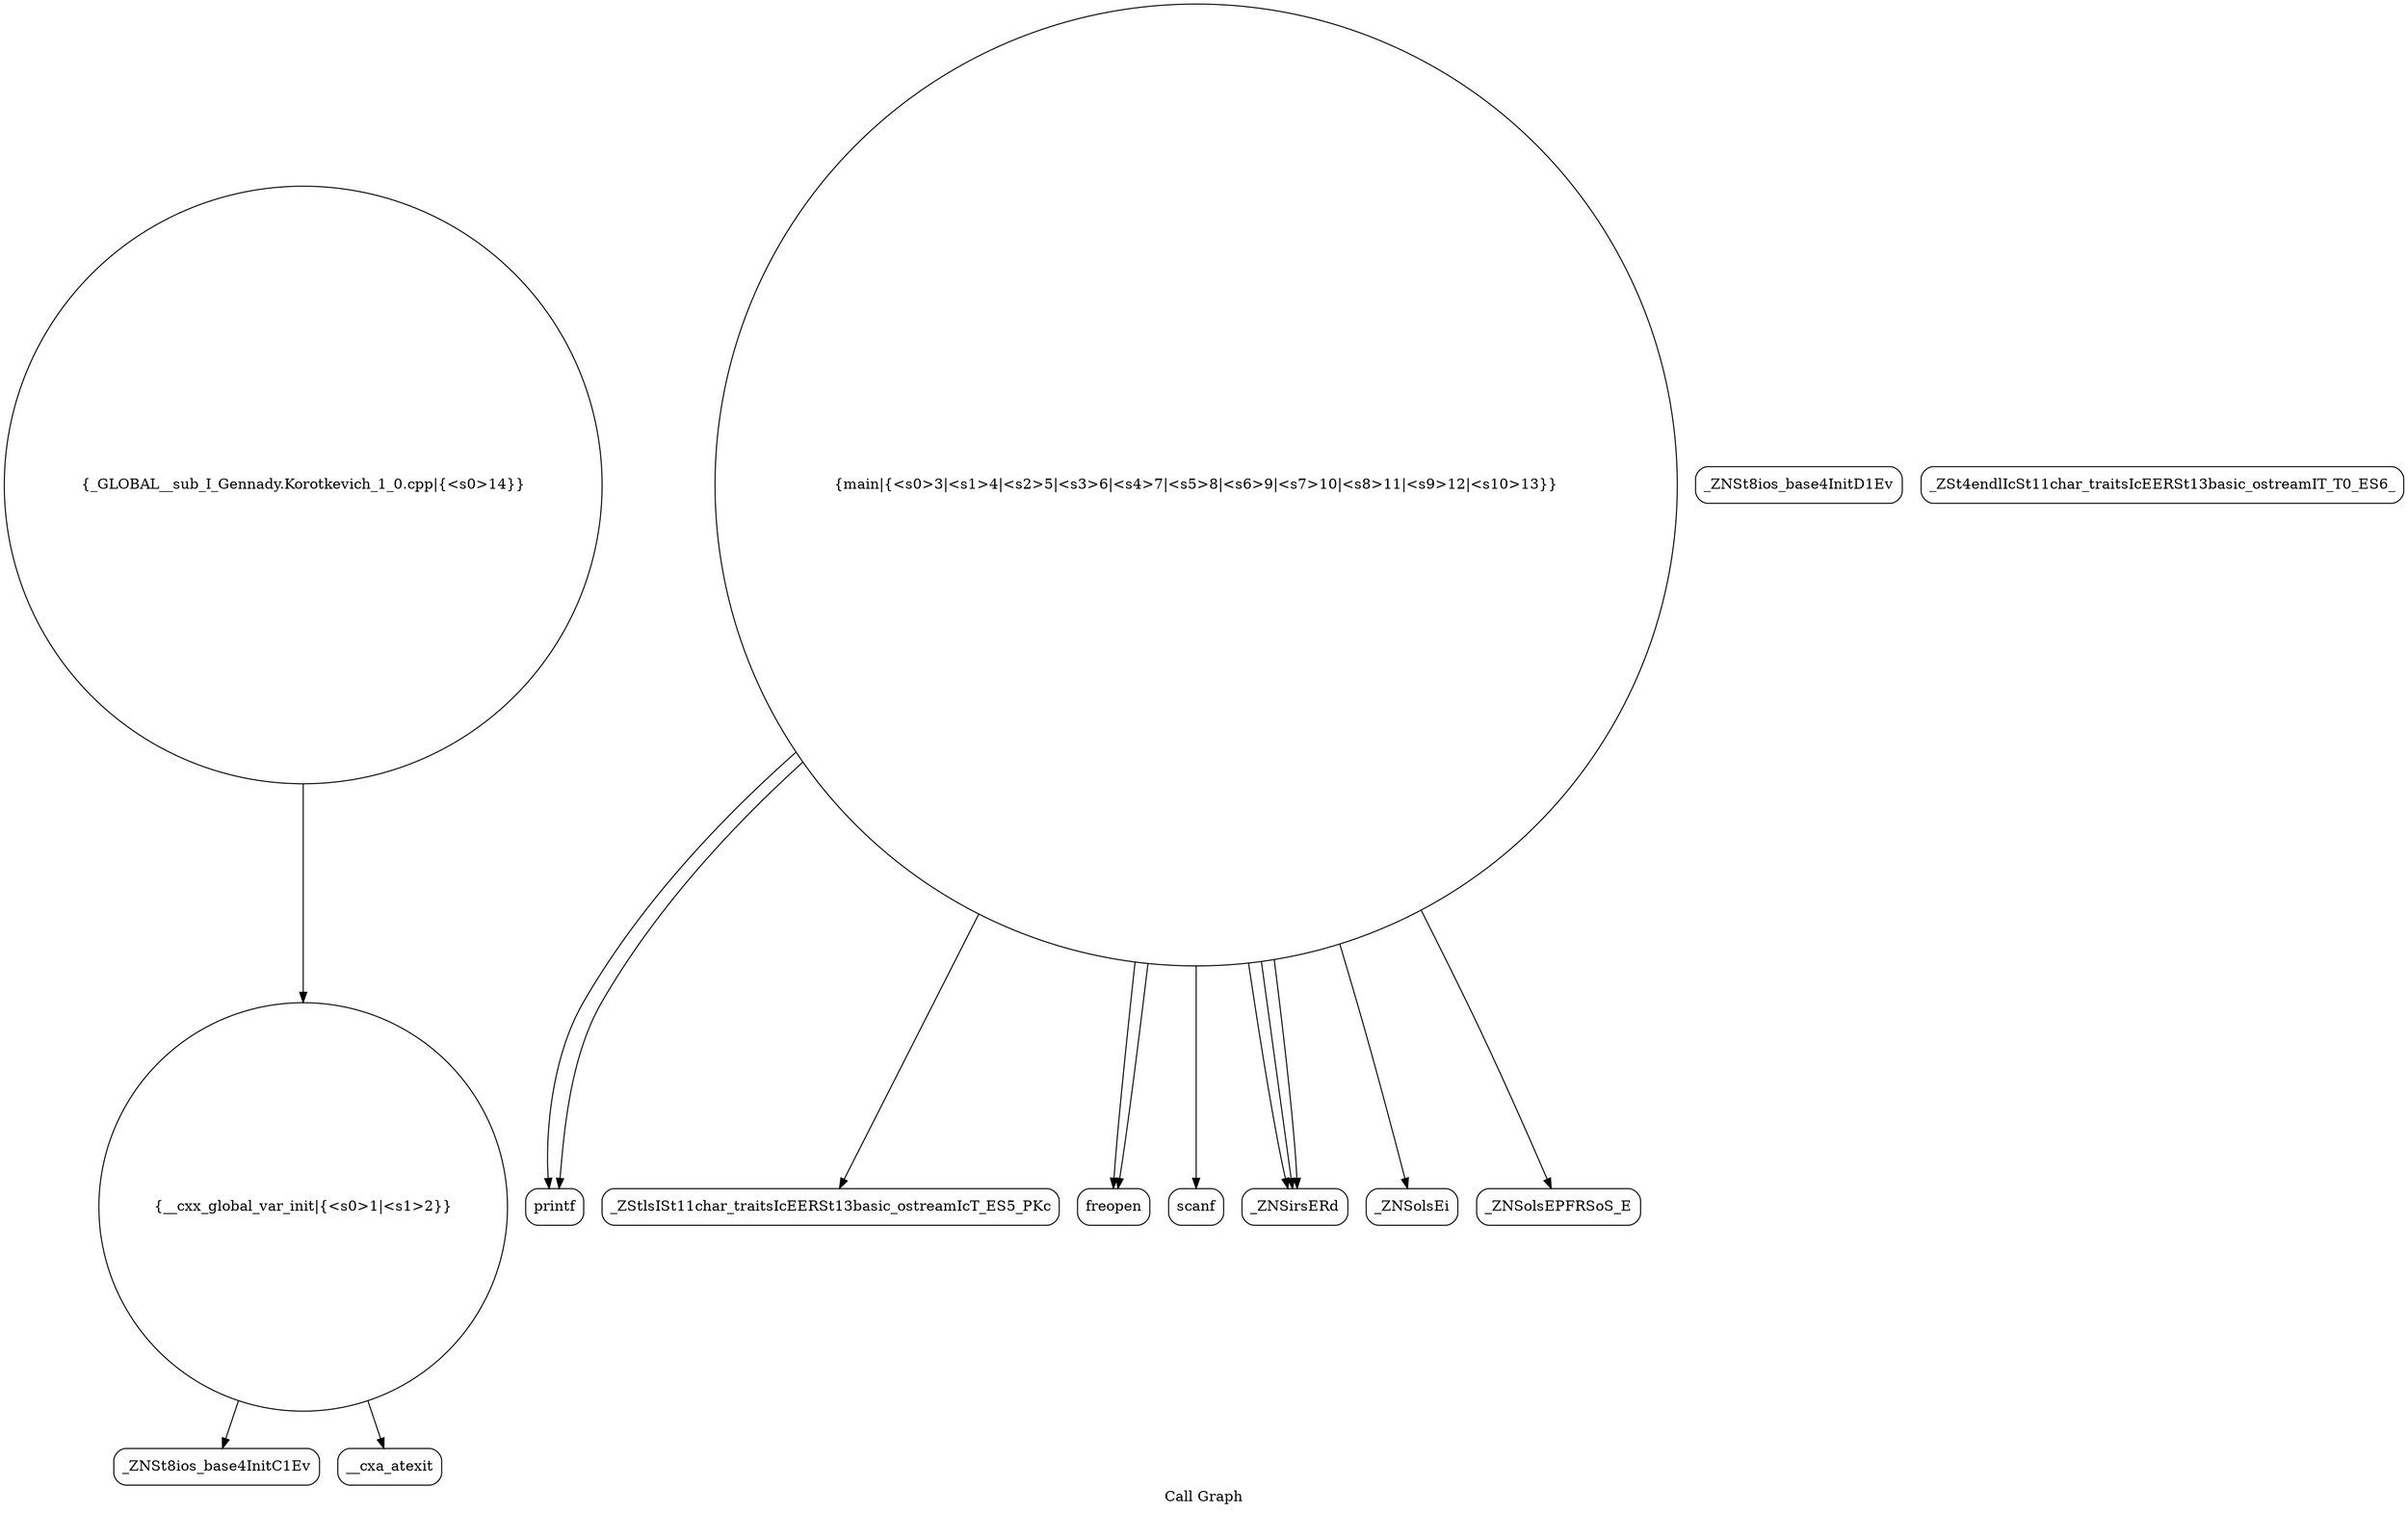 digraph "Call Graph" {
	label="Call Graph";

	Node0x562e04f20fe0 [shape=record,shape=circle,label="{__cxx_global_var_init|{<s0>1|<s1>2}}"];
	Node0x562e04f20fe0:s0 -> Node0x562e04f21470[color=black];
	Node0x562e04f20fe0:s1 -> Node0x562e04f21570[color=black];
	Node0x562e04f21770 [shape=record,shape=Mrecord,label="{printf}"];
	Node0x562e04f214f0 [shape=record,shape=Mrecord,label="{_ZNSt8ios_base4InitD1Ev}"];
	Node0x562e04f21870 [shape=record,shape=Mrecord,label="{_ZStlsISt11char_traitsIcEERSt13basic_ostreamIcT_ES5_PKc}"];
	Node0x562e04f215f0 [shape=record,shape=circle,label="{main|{<s0>3|<s1>4|<s2>5|<s3>6|<s4>7|<s5>8|<s6>9|<s7>10|<s8>11|<s9>12|<s10>13}}"];
	Node0x562e04f215f0:s0 -> Node0x562e04f21670[color=black];
	Node0x562e04f215f0:s1 -> Node0x562e04f21670[color=black];
	Node0x562e04f215f0:s2 -> Node0x562e04f216f0[color=black];
	Node0x562e04f215f0:s3 -> Node0x562e04f21770[color=black];
	Node0x562e04f215f0:s4 -> Node0x562e04f217f0[color=black];
	Node0x562e04f215f0:s5 -> Node0x562e04f217f0[color=black];
	Node0x562e04f215f0:s6 -> Node0x562e04f217f0[color=black];
	Node0x562e04f215f0:s7 -> Node0x562e04f21770[color=black];
	Node0x562e04f215f0:s8 -> Node0x562e04f21870[color=black];
	Node0x562e04f215f0:s9 -> Node0x562e04f218f0[color=black];
	Node0x562e04f215f0:s10 -> Node0x562e04f21970[color=black];
	Node0x562e04f21970 [shape=record,shape=Mrecord,label="{_ZNSolsEPFRSoS_E}"];
	Node0x562e04f216f0 [shape=record,shape=Mrecord,label="{scanf}"];
	Node0x562e04f21a70 [shape=record,shape=circle,label="{_GLOBAL__sub_I_Gennady.Korotkevich_1_0.cpp|{<s0>14}}"];
	Node0x562e04f21a70:s0 -> Node0x562e04f20fe0[color=black];
	Node0x562e04f21470 [shape=record,shape=Mrecord,label="{_ZNSt8ios_base4InitC1Ev}"];
	Node0x562e04f217f0 [shape=record,shape=Mrecord,label="{_ZNSirsERd}"];
	Node0x562e04f21570 [shape=record,shape=Mrecord,label="{__cxa_atexit}"];
	Node0x562e04f218f0 [shape=record,shape=Mrecord,label="{_ZNSolsEi}"];
	Node0x562e04f21670 [shape=record,shape=Mrecord,label="{freopen}"];
	Node0x562e04f219f0 [shape=record,shape=Mrecord,label="{_ZSt4endlIcSt11char_traitsIcEERSt13basic_ostreamIT_T0_ES6_}"];
}
